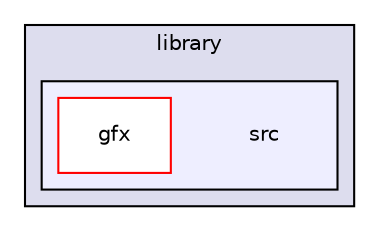 digraph "C:/Harmony3/gfx/middleware/legato/library/src" {
  compound=true
  node [ fontsize="10", fontname="Helvetica"];
  edge [ labelfontsize="10", labelfontname="Helvetica"];
  subgraph clusterdir_b8c5731382094183e5c984a28433d558 {
    graph [ bgcolor="#ddddee", pencolor="black", label="library" fontname="Helvetica", fontsize="10", URL="dir_b8c5731382094183e5c984a28433d558.html"]
  subgraph clusterdir_0100ca59d57b37c13a541787d264e24a {
    graph [ bgcolor="#eeeeff", pencolor="black", label="" URL="dir_0100ca59d57b37c13a541787d264e24a.html"];
    dir_0100ca59d57b37c13a541787d264e24a [shape=plaintext label="src"];
    dir_1508051434a21666994f289764e37d02 [shape=box label="gfx" color="red" fillcolor="white" style="filled" URL="dir_1508051434a21666994f289764e37d02.html"];
  }
  }
}

